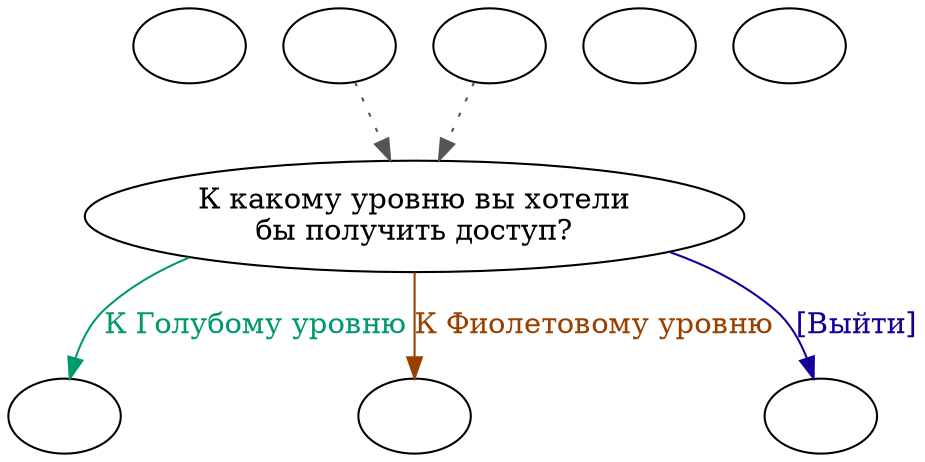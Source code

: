 digraph epas1 {
  "start" [style=filled       fillcolor="#FFFFFF"       color="#000000"]
  "start" [label=""]
  "spatial_p_proc" [style=filled       fillcolor="#FFFFFF"       color="#000000"]
  "spatial_p_proc" -> "Node001" [style=dotted color="#555555"]
  "spatial_p_proc" [label=""]
  "map_enter_p_proc" [style=filled       fillcolor="#FFFFFF"       color="#000000"]
  "map_enter_p_proc" [label=""]
  "map_update_p_proc" [style=filled       fillcolor="#FFFFFF"       color="#000000"]
  "map_update_p_proc" [label=""]
  "Node001" [style=filled       fillcolor="#FFFFFF"       color="#000000"]
  "Node001" [label="К какому уровню вы хотели\nбы получить доступ?"]
  "Node001" -> "Node002" [label="К Голубому уровню" color="#00996D" fontcolor="#00996D"]
  "Node001" -> "Node003" [label="К Фиолетовому уровню" color="#994000" fontcolor="#994000"]
  "Node001" -> "Node999" [label="[Выйти]" color="#130099" fontcolor="#130099"]
  "Node002" [style=filled       fillcolor="#FFFFFF"       color="#000000"]
  "Node002" [label=""]
  "Node003" [style=filled       fillcolor="#FFFFFF"       color="#000000"]
  "Node003" [label=""]
  "Node999" [style=filled       fillcolor="#FFFFFF"       color="#000000"]
  "Node999" [label=""]
  "timed_event_p_proc" [style=filled       fillcolor="#FFFFFF"       color="#000000"]
  "timed_event_p_proc" -> "Node001" [style=dotted color="#555555"]
  "timed_event_p_proc" [label=""]
}